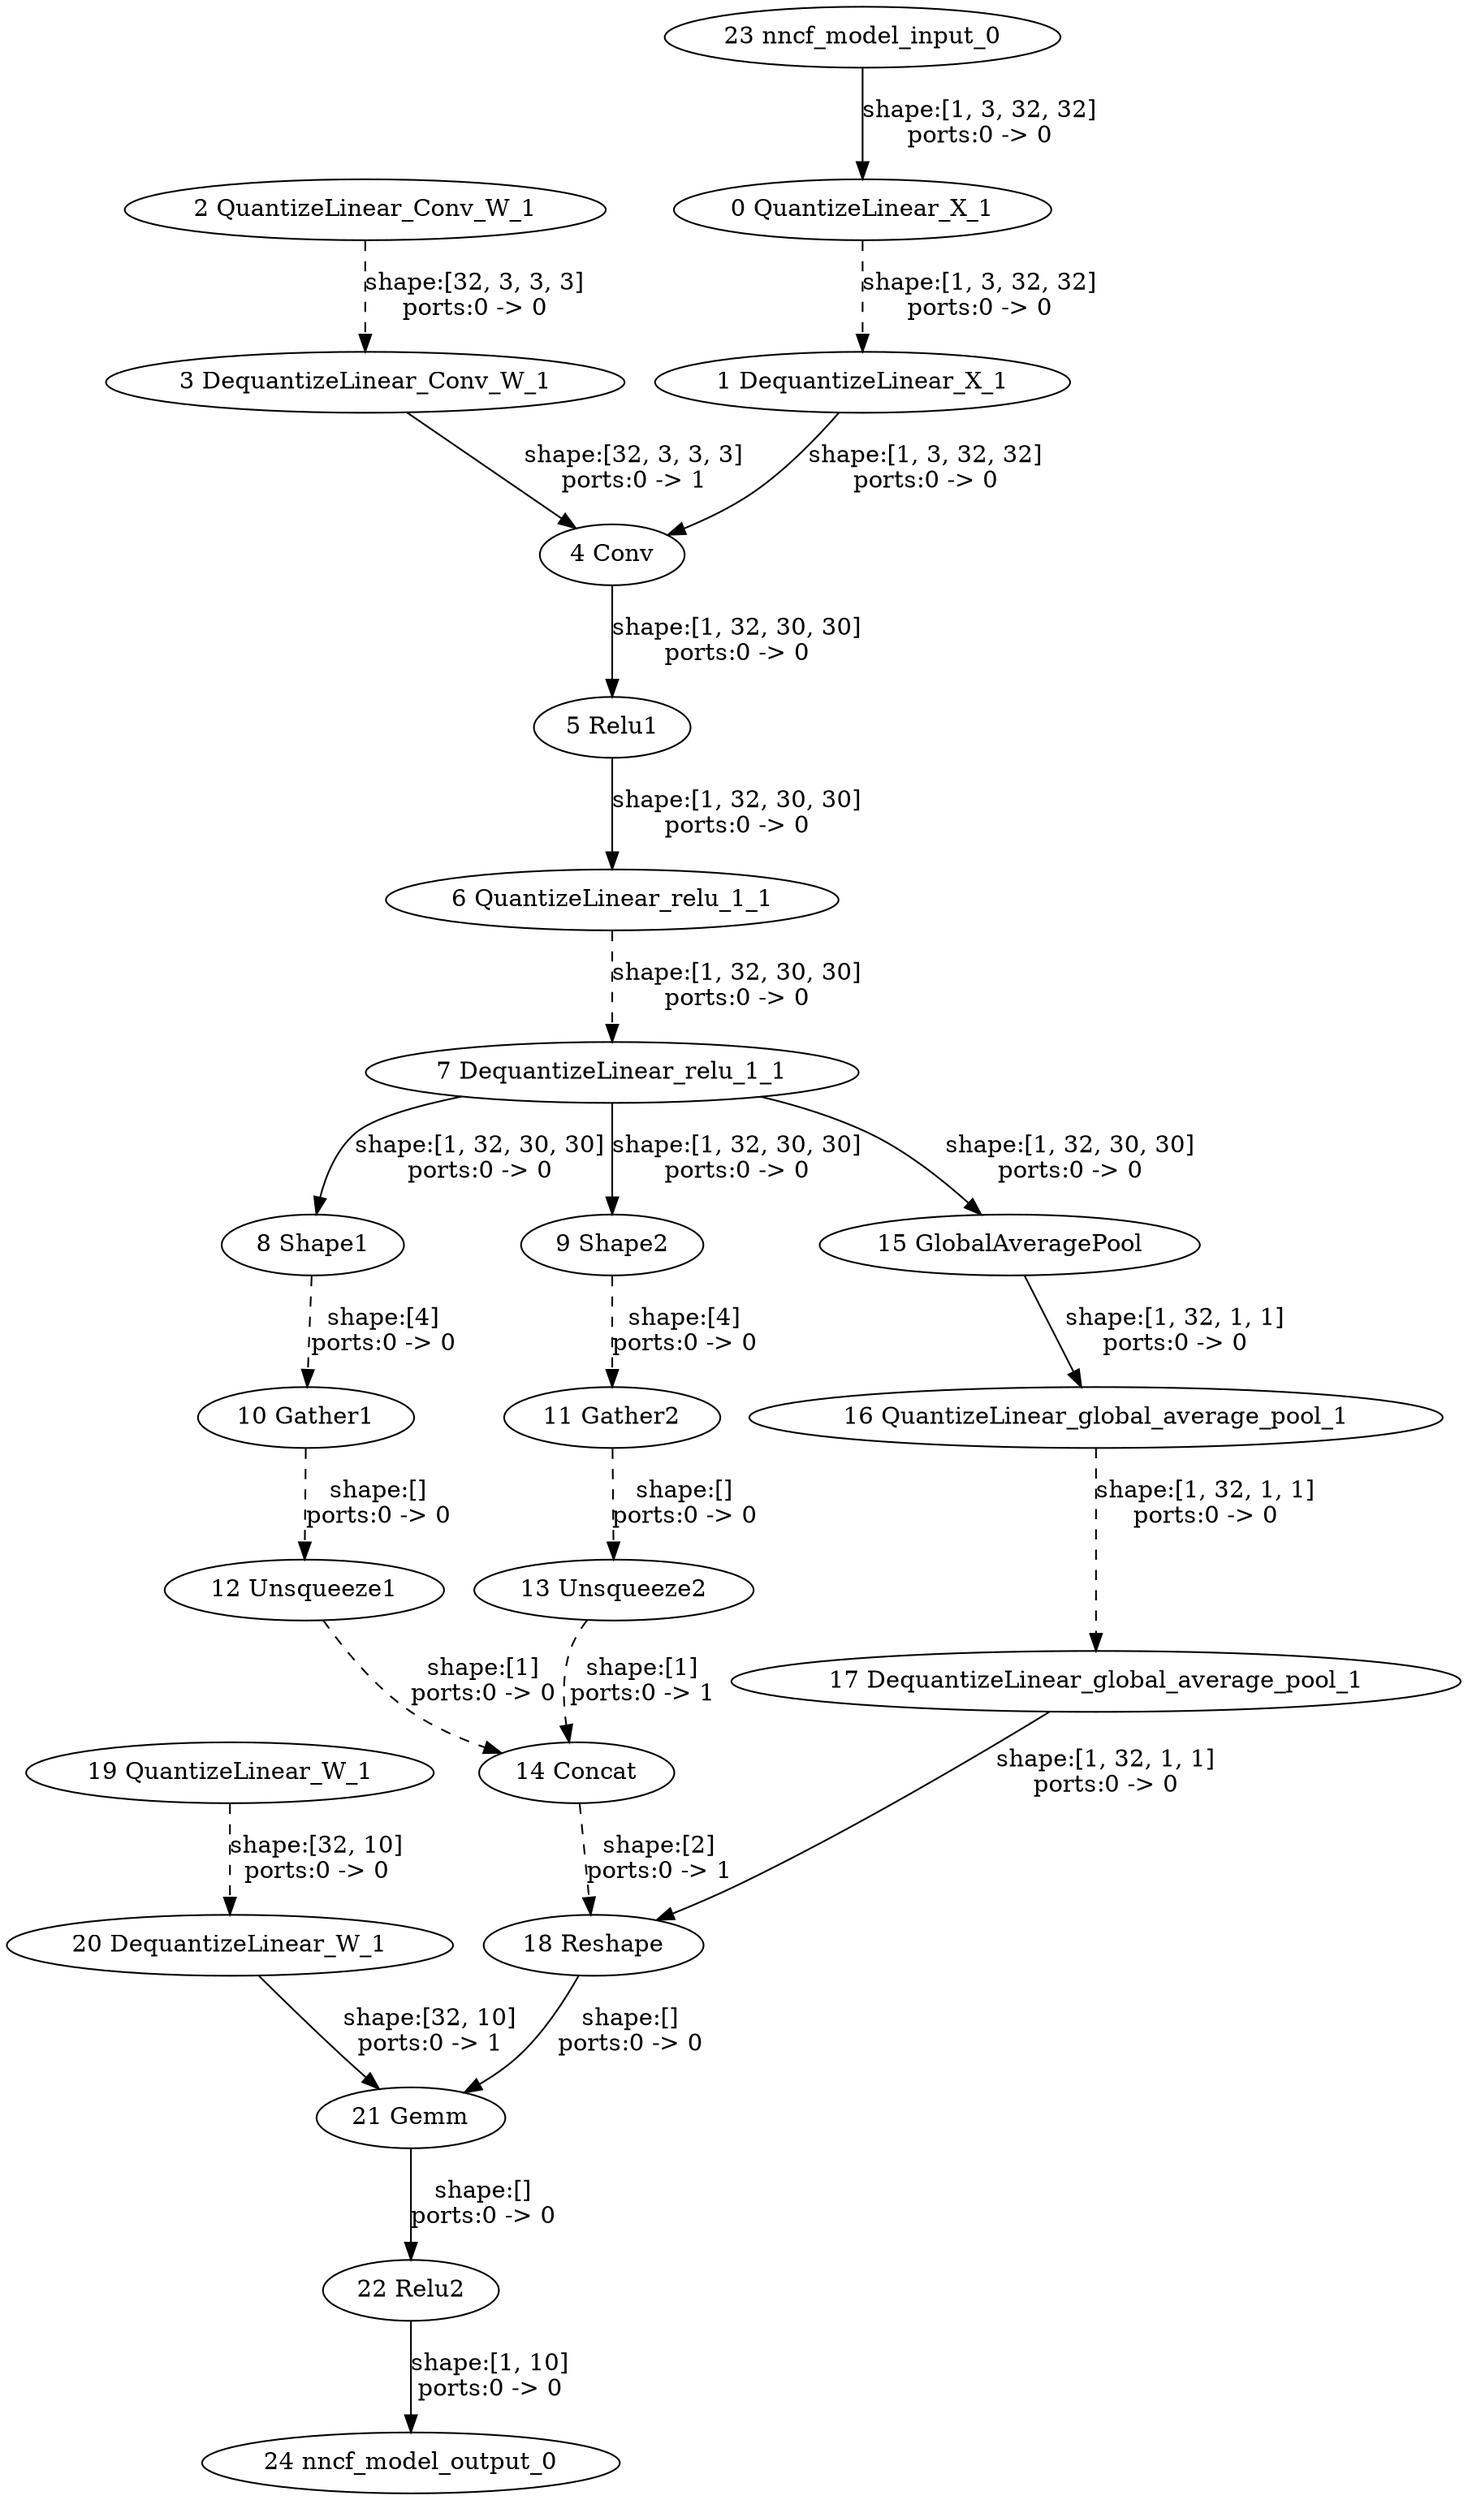 strict digraph  {
"0 QuantizeLinear_X_1" [id=0, type=QuantizeLinear];
"1 DequantizeLinear_X_1" [id=1, type=DequantizeLinear];
"2 QuantizeLinear_Conv_W_1" [id=2, type=QuantizeLinear];
"3 DequantizeLinear_Conv_W_1" [id=3, type=DequantizeLinear];
"4 Conv" [id=4, type=Conv];
"5 Relu1" [id=5, type=Relu];
"6 QuantizeLinear_relu_1_1" [id=6, type=QuantizeLinear];
"7 DequantizeLinear_relu_1_1" [id=7, type=DequantizeLinear];
"8 Shape1" [id=8, type=Shape];
"9 Shape2" [id=9, type=Shape];
"10 Gather1" [id=10, type=Gather];
"11 Gather2" [id=11, type=Gather];
"12 Unsqueeze1" [id=12, type=Unsqueeze];
"13 Unsqueeze2" [id=13, type=Unsqueeze];
"14 Concat" [id=14, type=Concat];
"15 GlobalAveragePool" [id=15, type=GlobalAveragePool];
"16 QuantizeLinear_global_average_pool_1" [id=16, type=QuantizeLinear];
"17 DequantizeLinear_global_average_pool_1" [id=17, type=DequantizeLinear];
"18 Reshape" [id=18, type=Reshape];
"19 QuantizeLinear_W_1" [id=19, type=QuantizeLinear];
"20 DequantizeLinear_W_1" [id=20, type=DequantizeLinear];
"21 Gemm" [id=21, type=Gemm];
"22 Relu2" [id=22, type=Relu];
"23 nncf_model_input_0" [id=23, type=nncf_model_input];
"24 nncf_model_output_0" [id=24, type=nncf_model_output];
"0 QuantizeLinear_X_1" -> "1 DequantizeLinear_X_1"  [label="shape:[1, 3, 32, 32]\nports:0 -> 0", style=dashed];
"1 DequantizeLinear_X_1" -> "4 Conv"  [label="shape:[1, 3, 32, 32]\nports:0 -> 0", style=solid];
"2 QuantizeLinear_Conv_W_1" -> "3 DequantizeLinear_Conv_W_1"  [label="shape:[32, 3, 3, 3]\nports:0 -> 0", style=dashed];
"3 DequantizeLinear_Conv_W_1" -> "4 Conv"  [label="shape:[32, 3, 3, 3]\nports:0 -> 1", style=solid];
"4 Conv" -> "5 Relu1"  [label="shape:[1, 32, 30, 30]\nports:0 -> 0", style=solid];
"5 Relu1" -> "6 QuantizeLinear_relu_1_1"  [label="shape:[1, 32, 30, 30]\nports:0 -> 0", style=solid];
"6 QuantizeLinear_relu_1_1" -> "7 DequantizeLinear_relu_1_1"  [label="shape:[1, 32, 30, 30]\nports:0 -> 0", style=dashed];
"7 DequantizeLinear_relu_1_1" -> "8 Shape1"  [label="shape:[1, 32, 30, 30]\nports:0 -> 0", style=solid];
"7 DequantizeLinear_relu_1_1" -> "9 Shape2"  [label="shape:[1, 32, 30, 30]\nports:0 -> 0", style=solid];
"7 DequantizeLinear_relu_1_1" -> "15 GlobalAveragePool"  [label="shape:[1, 32, 30, 30]\nports:0 -> 0", style=solid];
"8 Shape1" -> "10 Gather1"  [label="shape:[4]\nports:0 -> 0", style=dashed];
"9 Shape2" -> "11 Gather2"  [label="shape:[4]\nports:0 -> 0", style=dashed];
"10 Gather1" -> "12 Unsqueeze1"  [label="shape:[]\nports:0 -> 0", style=dashed];
"11 Gather2" -> "13 Unsqueeze2"  [label="shape:[]\nports:0 -> 0", style=dashed];
"12 Unsqueeze1" -> "14 Concat"  [label="shape:[1]\nports:0 -> 0", style=dashed];
"13 Unsqueeze2" -> "14 Concat"  [label="shape:[1]\nports:0 -> 1", style=dashed];
"14 Concat" -> "18 Reshape"  [label="shape:[2]\nports:0 -> 1", style=dashed];
"15 GlobalAveragePool" -> "16 QuantizeLinear_global_average_pool_1"  [label="shape:[1, 32, 1, 1]\nports:0 -> 0", style=solid];
"16 QuantizeLinear_global_average_pool_1" -> "17 DequantizeLinear_global_average_pool_1"  [label="shape:[1, 32, 1, 1]\nports:0 -> 0", style=dashed];
"17 DequantizeLinear_global_average_pool_1" -> "18 Reshape"  [label="shape:[1, 32, 1, 1]\nports:0 -> 0", style=solid];
"18 Reshape" -> "21 Gemm"  [label="shape:[]\nports:0 -> 0", style=solid];
"19 QuantizeLinear_W_1" -> "20 DequantizeLinear_W_1"  [label="shape:[32, 10]\nports:0 -> 0", style=dashed];
"20 DequantizeLinear_W_1" -> "21 Gemm"  [label="shape:[32, 10]\nports:0 -> 1", style=solid];
"21 Gemm" -> "22 Relu2"  [label="shape:[]\nports:0 -> 0", style=solid];
"22 Relu2" -> "24 nncf_model_output_0"  [label="shape:[1, 10]\nports:0 -> 0", style=solid];
"23 nncf_model_input_0" -> "0 QuantizeLinear_X_1"  [label="shape:[1, 3, 32, 32]\nports:0 -> 0", style=solid];
}
